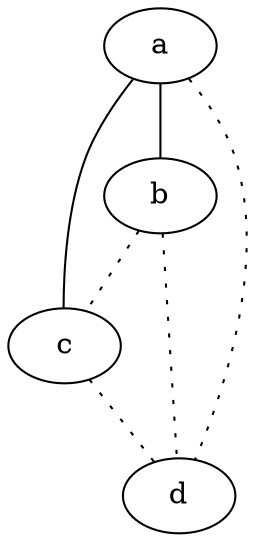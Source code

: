 graph {
a -- b;
a -- c;
a -- d [style=dotted];
b -- c [style=dotted];
b -- d [style=dotted];
c -- d [style=dotted];
}
